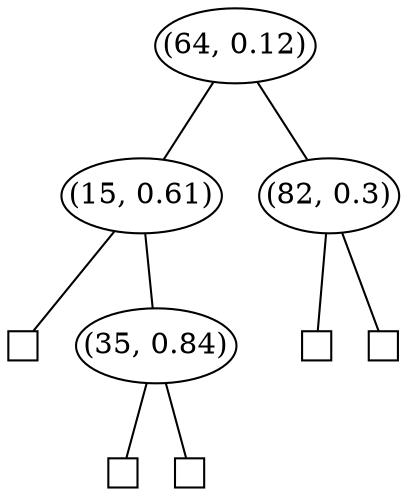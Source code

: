 graph "Arbol" { rankdir=TB;  null0[pos="-2.3333333333333335,-1.2!" shape=square label="" width="0.2"] "node1"[pos="-1.8666666666666667,-0.6!" label="(15, 0.61)" shape=oval margin=0]  null1[pos="-1.4000000000000001,-1.7999999999999998!" shape=square label="" width="0.2"] "node0"[pos="-0.9333333333333335,-1.2!" label="(35, 0.84)" shape=oval margin=0]  null2[pos="-0.4666666666666668,-1.7999999999999998!" shape=square label="" width="0.2"] "node3"[pos="0.0,0.0!" label="(64, 0.12)" shape=oval margin=0]  null3[pos="0.4666666666666666,-1.2!" shape=square label="" width="0.2"] "node2"[pos="0.9333333333333332,-0.6!" label="(82, 0.3)" shape=oval margin=0]  null4[pos="1.4,-1.2!" shape=square label="" width="0.2"]  node[shape=oval]  node3--node1 node1--null0  node1--node0 node0--null1  node0--null2    node3--node2 node2--null3  node2--null4   }
